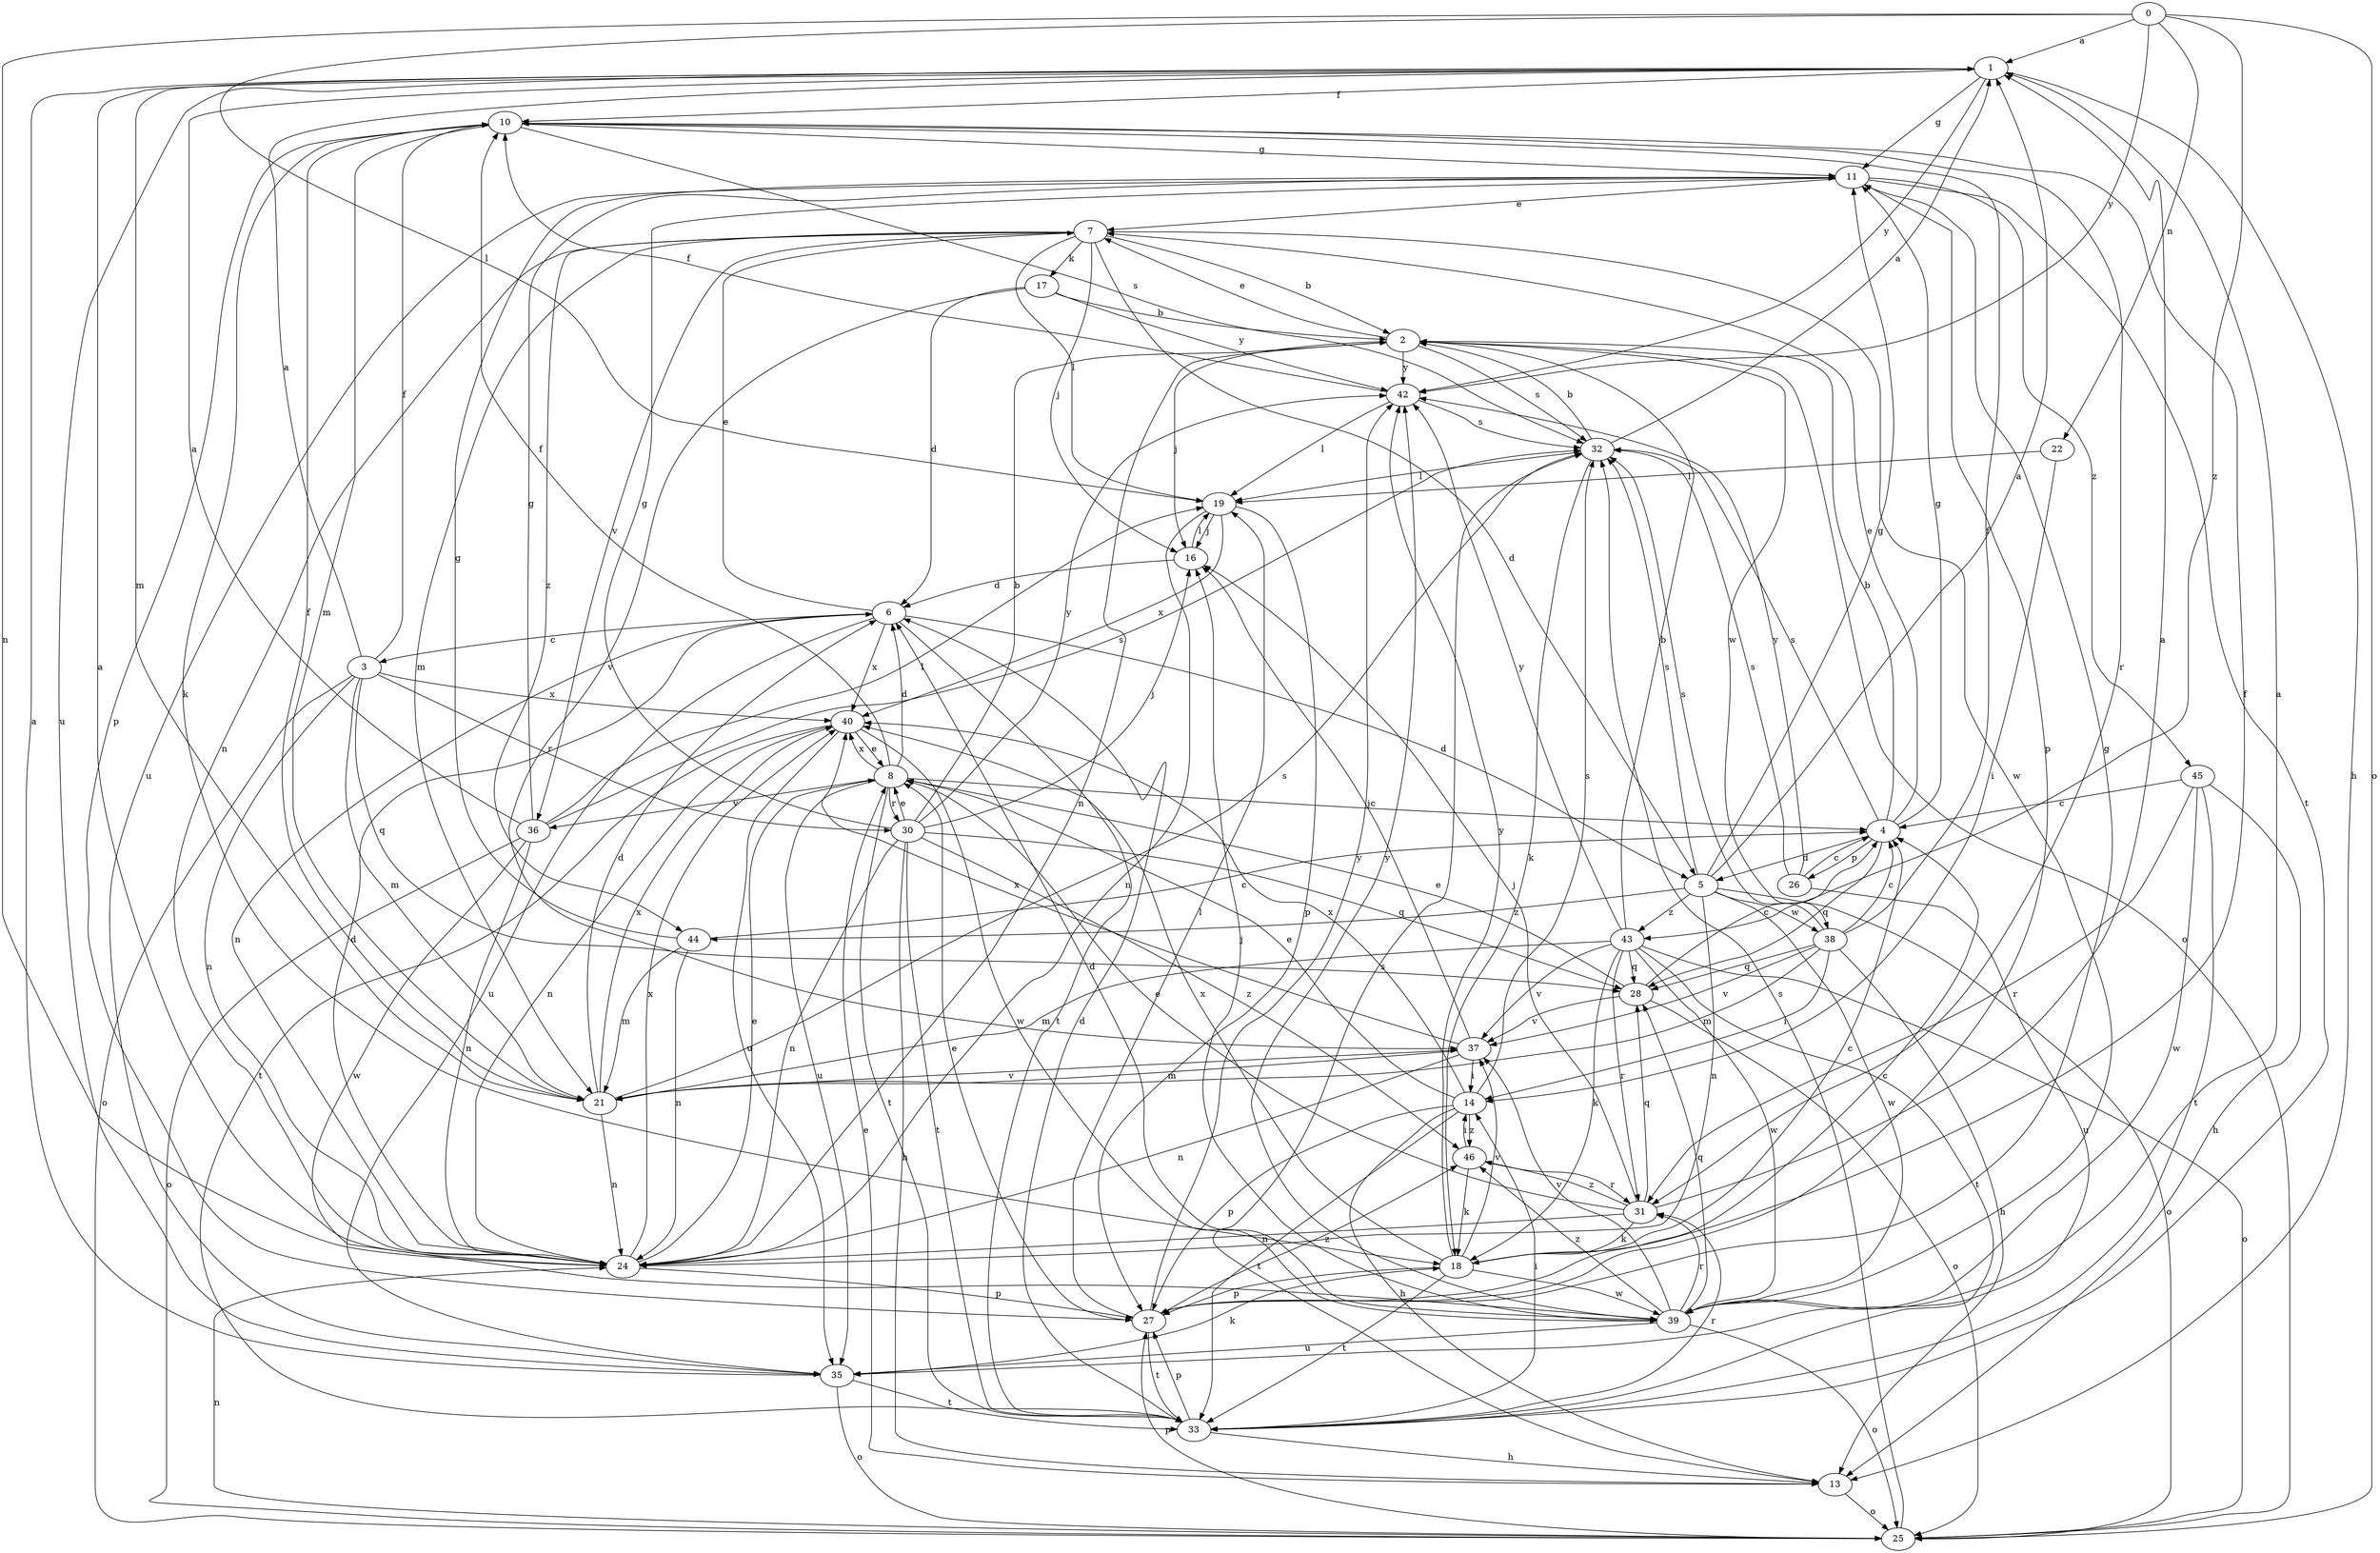 strict digraph  {
0;
1;
2;
3;
4;
5;
6;
7;
8;
10;
11;
13;
14;
16;
17;
18;
19;
21;
22;
24;
25;
26;
27;
28;
30;
31;
32;
33;
35;
36;
37;
38;
39;
40;
42;
43;
44;
45;
46;
0 -> 1  [label=a];
0 -> 19  [label=l];
0 -> 22  [label=n];
0 -> 24  [label=n];
0 -> 25  [label=o];
0 -> 42  [label=y];
0 -> 43  [label=z];
1 -> 10  [label=f];
1 -> 11  [label=g];
1 -> 13  [label=h];
1 -> 21  [label=m];
1 -> 35  [label=u];
1 -> 42  [label=y];
2 -> 7  [label=e];
2 -> 16  [label=j];
2 -> 24  [label=n];
2 -> 25  [label=o];
2 -> 32  [label=s];
2 -> 38  [label=w];
2 -> 42  [label=y];
3 -> 1  [label=a];
3 -> 10  [label=f];
3 -> 21  [label=m];
3 -> 24  [label=n];
3 -> 25  [label=o];
3 -> 28  [label=q];
3 -> 30  [label=r];
3 -> 40  [label=x];
4 -> 2  [label=b];
4 -> 5  [label=d];
4 -> 7  [label=e];
4 -> 11  [label=g];
4 -> 26  [label=p];
4 -> 28  [label=q];
4 -> 32  [label=s];
5 -> 1  [label=a];
5 -> 11  [label=g];
5 -> 24  [label=n];
5 -> 25  [label=o];
5 -> 32  [label=s];
5 -> 38  [label=w];
5 -> 39  [label=w];
5 -> 43  [label=z];
5 -> 44  [label=z];
6 -> 3  [label=c];
6 -> 5  [label=d];
6 -> 7  [label=e];
6 -> 24  [label=n];
6 -> 33  [label=t];
6 -> 35  [label=u];
6 -> 40  [label=x];
7 -> 2  [label=b];
7 -> 5  [label=d];
7 -> 16  [label=j];
7 -> 17  [label=k];
7 -> 19  [label=l];
7 -> 21  [label=m];
7 -> 24  [label=n];
7 -> 36  [label=v];
7 -> 39  [label=w];
7 -> 44  [label=z];
8 -> 4  [label=c];
8 -> 6  [label=d];
8 -> 10  [label=f];
8 -> 30  [label=r];
8 -> 33  [label=t];
8 -> 35  [label=u];
8 -> 36  [label=v];
8 -> 40  [label=x];
10 -> 11  [label=g];
10 -> 18  [label=k];
10 -> 21  [label=m];
10 -> 27  [label=p];
10 -> 31  [label=r];
10 -> 32  [label=s];
11 -> 7  [label=e];
11 -> 27  [label=p];
11 -> 33  [label=t];
11 -> 35  [label=u];
11 -> 45  [label=z];
13 -> 8  [label=e];
13 -> 25  [label=o];
13 -> 32  [label=s];
14 -> 8  [label=e];
14 -> 13  [label=h];
14 -> 27  [label=p];
14 -> 32  [label=s];
14 -> 33  [label=t];
14 -> 40  [label=x];
14 -> 46  [label=z];
16 -> 6  [label=d];
16 -> 19  [label=l];
17 -> 2  [label=b];
17 -> 6  [label=d];
17 -> 37  [label=v];
17 -> 42  [label=y];
18 -> 4  [label=c];
18 -> 10  [label=f];
18 -> 27  [label=p];
18 -> 33  [label=t];
18 -> 37  [label=v];
18 -> 39  [label=w];
18 -> 40  [label=x];
18 -> 42  [label=y];
19 -> 16  [label=j];
19 -> 24  [label=n];
19 -> 27  [label=p];
19 -> 40  [label=x];
21 -> 6  [label=d];
21 -> 10  [label=f];
21 -> 24  [label=n];
21 -> 32  [label=s];
21 -> 37  [label=v];
21 -> 40  [label=x];
22 -> 14  [label=i];
22 -> 19  [label=l];
24 -> 1  [label=a];
24 -> 6  [label=d];
24 -> 8  [label=e];
24 -> 27  [label=p];
24 -> 40  [label=x];
25 -> 24  [label=n];
25 -> 27  [label=p];
25 -> 32  [label=s];
26 -> 4  [label=c];
26 -> 32  [label=s];
26 -> 35  [label=u];
26 -> 42  [label=y];
27 -> 4  [label=c];
27 -> 8  [label=e];
27 -> 11  [label=g];
27 -> 19  [label=l];
27 -> 33  [label=t];
27 -> 42  [label=y];
27 -> 46  [label=z];
28 -> 4  [label=c];
28 -> 8  [label=e];
28 -> 25  [label=o];
28 -> 37  [label=v];
30 -> 2  [label=b];
30 -> 8  [label=e];
30 -> 11  [label=g];
30 -> 13  [label=h];
30 -> 16  [label=j];
30 -> 24  [label=n];
30 -> 28  [label=q];
30 -> 33  [label=t];
30 -> 42  [label=y];
30 -> 46  [label=z];
31 -> 1  [label=a];
31 -> 8  [label=e];
31 -> 16  [label=j];
31 -> 18  [label=k];
31 -> 24  [label=n];
31 -> 28  [label=q];
31 -> 46  [label=z];
32 -> 1  [label=a];
32 -> 2  [label=b];
32 -> 18  [label=k];
32 -> 19  [label=l];
33 -> 6  [label=d];
33 -> 13  [label=h];
33 -> 14  [label=i];
33 -> 27  [label=p];
33 -> 31  [label=r];
35 -> 1  [label=a];
35 -> 18  [label=k];
35 -> 25  [label=o];
35 -> 33  [label=t];
36 -> 1  [label=a];
36 -> 11  [label=g];
36 -> 19  [label=l];
36 -> 24  [label=n];
36 -> 25  [label=o];
36 -> 32  [label=s];
36 -> 39  [label=w];
37 -> 14  [label=i];
37 -> 16  [label=j];
37 -> 21  [label=m];
37 -> 24  [label=n];
37 -> 40  [label=x];
38 -> 4  [label=c];
38 -> 10  [label=f];
38 -> 13  [label=h];
38 -> 14  [label=i];
38 -> 21  [label=m];
38 -> 28  [label=q];
38 -> 32  [label=s];
38 -> 37  [label=v];
39 -> 1  [label=a];
39 -> 6  [label=d];
39 -> 16  [label=j];
39 -> 25  [label=o];
39 -> 28  [label=q];
39 -> 31  [label=r];
39 -> 35  [label=u];
39 -> 37  [label=v];
39 -> 42  [label=y];
39 -> 46  [label=z];
40 -> 8  [label=e];
40 -> 24  [label=n];
40 -> 33  [label=t];
40 -> 35  [label=u];
40 -> 39  [label=w];
42 -> 10  [label=f];
42 -> 19  [label=l];
42 -> 32  [label=s];
43 -> 2  [label=b];
43 -> 18  [label=k];
43 -> 21  [label=m];
43 -> 25  [label=o];
43 -> 28  [label=q];
43 -> 31  [label=r];
43 -> 33  [label=t];
43 -> 37  [label=v];
43 -> 39  [label=w];
43 -> 42  [label=y];
44 -> 4  [label=c];
44 -> 11  [label=g];
44 -> 21  [label=m];
44 -> 24  [label=n];
45 -> 4  [label=c];
45 -> 13  [label=h];
45 -> 31  [label=r];
45 -> 33  [label=t];
45 -> 39  [label=w];
46 -> 14  [label=i];
46 -> 18  [label=k];
46 -> 31  [label=r];
}
